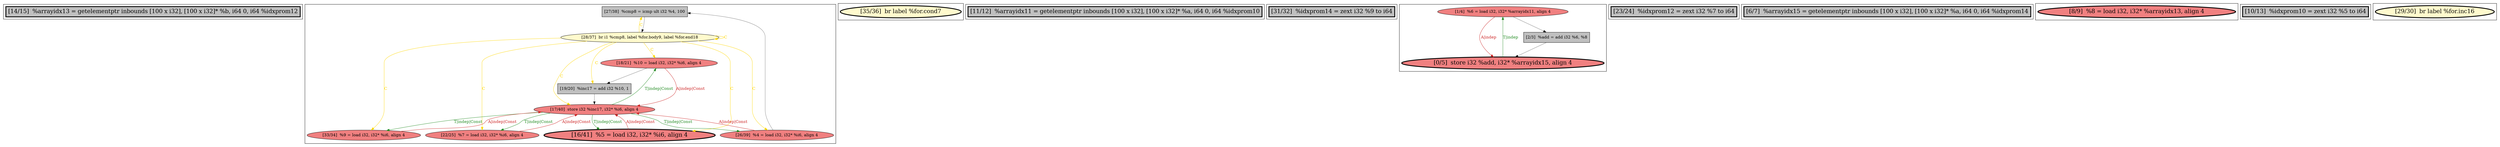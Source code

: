 
digraph G {





subgraph cluster10 {


node420 [penwidth=3.0,fontsize=20,fillcolor=grey,label="[14/15]  %arrayidx13 = getelementptr inbounds [100 x i32], [100 x i32]* %b, i64 0, i64 %idxprom12",shape=rectangle,style=filled ]



}

subgraph cluster9 {


node419 [fillcolor=grey,label="[27/38]  %cmp8 = icmp ult i32 %4, 100",shape=rectangle,style=filled ]
node418 [fillcolor=lightcoral,label="[22/25]  %7 = load i32, i32* %i6, align 4",shape=ellipse,style=filled ]
node417 [fillcolor=lemonchiffon,label="[28/37]  br i1 %cmp8, label %for.body9, label %for.end18",shape=ellipse,style=filled ]
node412 [fillcolor=lightcoral,label="[17/40]  store i32 %inc17, i32* %i6, align 4",shape=ellipse,style=filled ]
node411 [fillcolor=grey,label="[19/20]  %inc17 = add i32 %10, 1",shape=rectangle,style=filled ]
node413 [penwidth=3.0,fontsize=20,fillcolor=lightcoral,label="[16/41]  %5 = load i32, i32* %i6, align 4",shape=ellipse,style=filled ]
node414 [fillcolor=lightcoral,label="[33/34]  %9 = load i32, i32* %i6, align 4",shape=ellipse,style=filled ]
node415 [fillcolor=lightcoral,label="[26/39]  %4 = load i32, i32* %i6, align 4",shape=ellipse,style=filled ]
node416 [fillcolor=lightcoral,label="[18/21]  %10 = load i32, i32* %i6, align 4",shape=ellipse,style=filled ]

node417->node414 [style=solid,color=gold,label="C",penwidth=1.0,fontcolor=gold ]
node417->node413 [style=solid,color=gold,label="C",penwidth=1.0,fontcolor=gold ]
node417->node411 [style=solid,color=gold,label="C",penwidth=1.0,fontcolor=gold ]
node417->node412 [style=solid,color=gold,label="C",penwidth=1.0,fontcolor=gold ]
node415->node419 [style=solid,color=black,label="",penwidth=0.5,fontcolor=black ]
node417->node418 [style=solid,color=gold,label="C",penwidth=1.0,fontcolor=gold ]
node419->node417 [style=solid,color=black,label="",penwidth=0.5,fontcolor=black ]
node413->node412 [style=solid,color=firebrick3,label="A|indep|Const",penwidth=1.0,fontcolor=firebrick3 ]
node415->node412 [style=solid,color=firebrick3,label="A|indep|Const",penwidth=1.0,fontcolor=firebrick3 ]
node417->node415 [style=solid,color=gold,label="C",penwidth=1.0,fontcolor=gold ]
node416->node411 [style=solid,color=black,label="",penwidth=0.5,fontcolor=black ]
node417->node416 [style=solid,color=gold,label="C",penwidth=1.0,fontcolor=gold ]
node417->node419 [style=solid,color=gold,label="C",penwidth=1.0,fontcolor=gold ]
node412->node416 [style=solid,color=forestgreen,label="T|indep|Const",penwidth=1.0,fontcolor=forestgreen ]
node412->node415 [style=solid,color=forestgreen,label="T|indep|Const",penwidth=1.0,fontcolor=forestgreen ]
node412->node418 [style=solid,color=forestgreen,label="T|indep|Const",penwidth=1.0,fontcolor=forestgreen ]
node412->node414 [style=solid,color=forestgreen,label="T|indep|Const",penwidth=1.0,fontcolor=forestgreen ]
node416->node412 [style=solid,color=firebrick3,label="A|indep|Const",penwidth=1.0,fontcolor=firebrick3 ]
node418->node412 [style=solid,color=firebrick3,label="A|indep|Const",penwidth=1.0,fontcolor=firebrick3 ]
node412->node413 [style=solid,color=forestgreen,label="T|indep|Const",penwidth=1.0,fontcolor=forestgreen ]
node411->node412 [style=solid,color=black,label="",penwidth=0.5,fontcolor=black ]
node417->node417 [style=solid,color=gold,label="C",penwidth=1.0,fontcolor=gold ]
node414->node412 [style=solid,color=firebrick3,label="A|indep|Const",penwidth=1.0,fontcolor=firebrick3 ]


}

subgraph cluster8 {


node410 [penwidth=3.0,fontsize=20,fillcolor=lemonchiffon,label="[35/36]  br label %for.cond7",shape=ellipse,style=filled ]



}

subgraph cluster7 {


node409 [penwidth=3.0,fontsize=20,fillcolor=grey,label="[11/12]  %arrayidx11 = getelementptr inbounds [100 x i32], [100 x i32]* %a, i64 0, i64 %idxprom10",shape=rectangle,style=filled ]



}

subgraph cluster6 {


node408 [penwidth=3.0,fontsize=20,fillcolor=grey,label="[31/32]  %idxprom14 = zext i32 %9 to i64",shape=rectangle,style=filled ]



}

subgraph cluster0 {


node400 [fillcolor=lightcoral,label="[1/4]  %6 = load i32, i32* %arrayidx11, align 4",shape=ellipse,style=filled ]
node402 [fillcolor=grey,label="[2/3]  %add = add i32 %6, %8",shape=rectangle,style=filled ]
node401 [penwidth=3.0,fontsize=20,fillcolor=lightcoral,label="[0/5]  store i32 %add, i32* %arrayidx15, align 4",shape=ellipse,style=filled ]

node402->node401 [style=solid,color=black,label="",penwidth=0.5,fontcolor=black ]
node400->node402 [style=solid,color=black,label="",penwidth=0.5,fontcolor=black ]
node400->node401 [style=solid,color=firebrick3,label="A|indep",penwidth=1.0,fontcolor=firebrick3 ]
node401->node400 [style=solid,color=forestgreen,label="T|indep",penwidth=1.0,fontcolor=forestgreen ]


}

subgraph cluster5 {


node407 [penwidth=3.0,fontsize=20,fillcolor=grey,label="[23/24]  %idxprom12 = zext i32 %7 to i64",shape=rectangle,style=filled ]



}

subgraph cluster1 {


node403 [penwidth=3.0,fontsize=20,fillcolor=grey,label="[6/7]  %arrayidx15 = getelementptr inbounds [100 x i32], [100 x i32]* %a, i64 0, i64 %idxprom14",shape=rectangle,style=filled ]



}

subgraph cluster2 {


node404 [penwidth=3.0,fontsize=20,fillcolor=lightcoral,label="[8/9]  %8 = load i32, i32* %arrayidx13, align 4",shape=ellipse,style=filled ]



}

subgraph cluster3 {


node405 [penwidth=3.0,fontsize=20,fillcolor=grey,label="[10/13]  %idxprom10 = zext i32 %5 to i64",shape=rectangle,style=filled ]



}

subgraph cluster4 {


node406 [penwidth=3.0,fontsize=20,fillcolor=lemonchiffon,label="[29/30]  br label %for.inc16",shape=ellipse,style=filled ]



}

}
